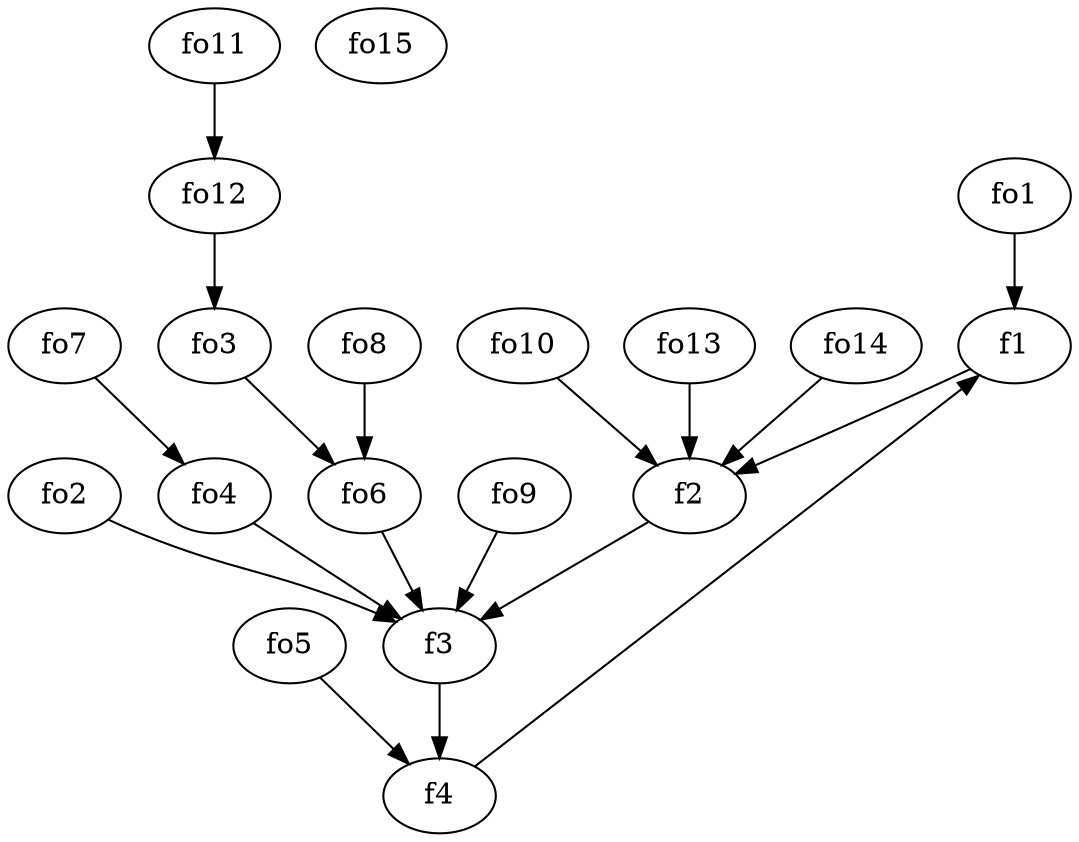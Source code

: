 strict digraph  {
f1;
f2;
f3;
f4;
fo1;
fo2;
fo3;
fo4;
fo5;
fo6;
fo7;
fo8;
fo9;
fo10;
fo11;
fo12;
fo13;
fo14;
fo15;
f1 -> f2  [weight=2];
f2 -> f3  [weight=2];
f3 -> f4  [weight=2];
f4 -> f1  [weight=2];
fo1 -> f1  [weight=2];
fo2 -> f3  [weight=2];
fo3 -> fo6  [weight=2];
fo4 -> f3  [weight=2];
fo5 -> f4  [weight=2];
fo6 -> f3  [weight=2];
fo7 -> fo4  [weight=2];
fo8 -> fo6  [weight=2];
fo9 -> f3  [weight=2];
fo10 -> f2  [weight=2];
fo11 -> fo12  [weight=2];
fo12 -> fo3  [weight=2];
fo13 -> f2  [weight=2];
fo14 -> f2  [weight=2];
}
